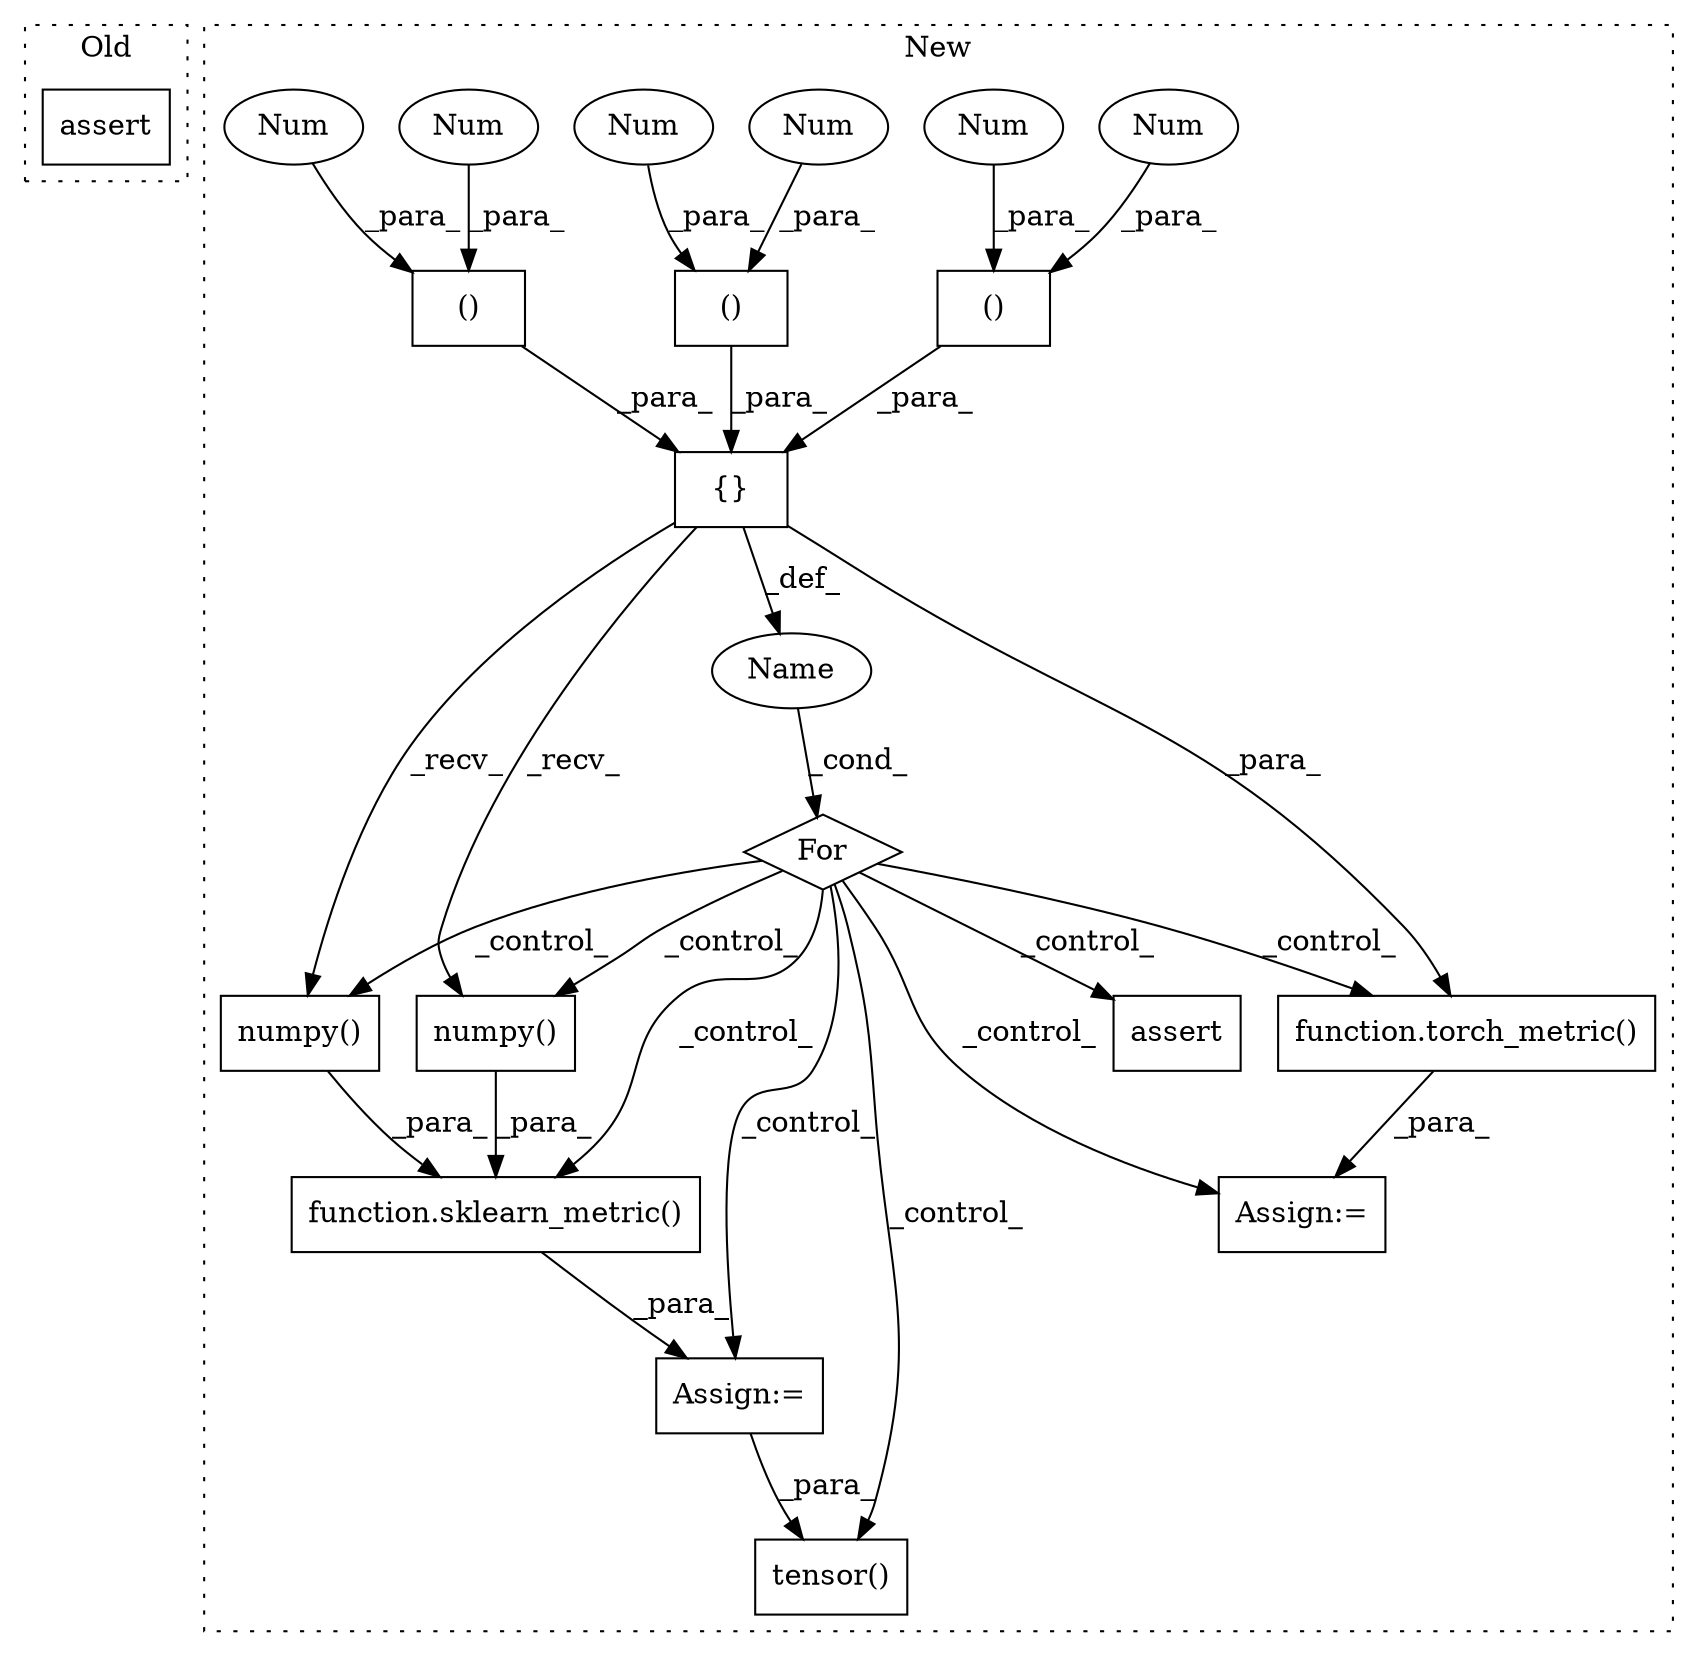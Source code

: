 digraph G {
subgraph cluster0 {
1 [label="assert" a="65" s="1923" l="7" shape="box"];
label = "Old";
style="dotted";
}
subgraph cluster1 {
2 [label="function.sklearn_metric()" a="75" s="1760,1867" l="15,1" shape="box"];
3 [label="()" a="54" s="1591" l="4" shape="box"];
4 [label="tensor()" a="75" s="1888,1909" l="13,35" shape="box"];
5 [label="()" a="54" s="1601" l="3" shape="box"];
6 [label="{}" a="59" s="1578,1605" l="1,0" shape="box"];
7 [label="()" a="54" s="1582" l="4" shape="box"];
8 [label="assert" a="65" s="1999" l="7" shape="box"];
9 [label="Name" a="87" s="1562" l="12" shape="ellipse"];
10 [label="function.torch_metric()" a="75" s="1964,1989" l="13,1" shape="box"];
11 [label="numpy()" a="75" s="1775" l="29" shape="box"];
12 [label="For" a="107" s="1546,1606" l="4,10" shape="diamond"];
13 [label="numpy()" a="75" s="1840" l="27" shape="box"];
14 [label="Num" a="76" s="1599" l="2" shape="ellipse"];
15 [label="Num" a="76" s="1590" l="1" shape="ellipse"];
16 [label="Num" a="76" s="1584" l="2" shape="ellipse"];
17 [label="Num" a="76" s="1603" l="1" shape="ellipse"];
18 [label="Num" a="76" s="1580" l="2" shape="ellipse"];
19 [label="Num" a="76" s="1593" l="2" shape="ellipse"];
20 [label="Assign:=" a="68" s="1961" l="3" shape="box"];
21 [label="Assign:=" a="68" s="1757" l="3" shape="box"];
label = "New";
style="dotted";
}
2 -> 21 [label="_para_"];
3 -> 6 [label="_para_"];
5 -> 6 [label="_para_"];
6 -> 10 [label="_para_"];
6 -> 9 [label="_def_"];
6 -> 11 [label="_recv_"];
6 -> 13 [label="_recv_"];
7 -> 6 [label="_para_"];
9 -> 12 [label="_cond_"];
10 -> 20 [label="_para_"];
11 -> 2 [label="_para_"];
12 -> 2 [label="_control_"];
12 -> 4 [label="_control_"];
12 -> 20 [label="_control_"];
12 -> 11 [label="_control_"];
12 -> 13 [label="_control_"];
12 -> 8 [label="_control_"];
12 -> 10 [label="_control_"];
12 -> 21 [label="_control_"];
13 -> 2 [label="_para_"];
14 -> 5 [label="_para_"];
15 -> 3 [label="_para_"];
16 -> 7 [label="_para_"];
17 -> 5 [label="_para_"];
18 -> 7 [label="_para_"];
19 -> 3 [label="_para_"];
21 -> 4 [label="_para_"];
}